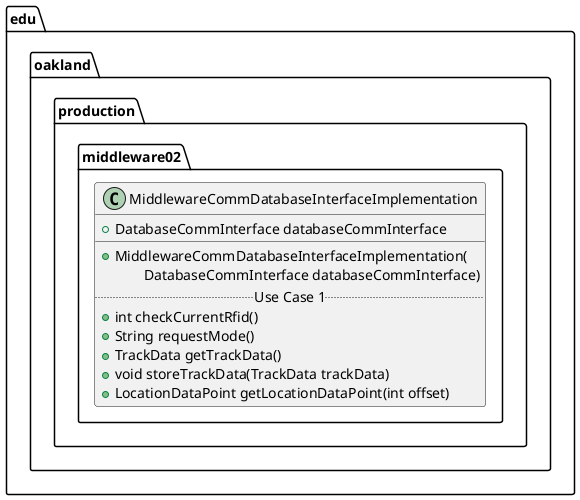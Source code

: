 @startuml MiddlewareCommDatabaseInterfaceImplementation

package edu.oakland.production.middleware02 {
    class MiddlewareCommDatabaseInterfaceImplementation {
        + DatabaseCommInterface databaseCommInterface
        __
        + MiddlewareCommDatabaseInterfaceImplementation(
        \tDatabaseCommInterface databaseCommInterface)
        .. Use Case 1 ..
        + int checkCurrentRfid()
        + String requestMode()
        + TrackData getTrackData()
        + void storeTrackData(TrackData trackData)
        + LocationDataPoint getLocationDataPoint(int offset)
    }
}

@enduml